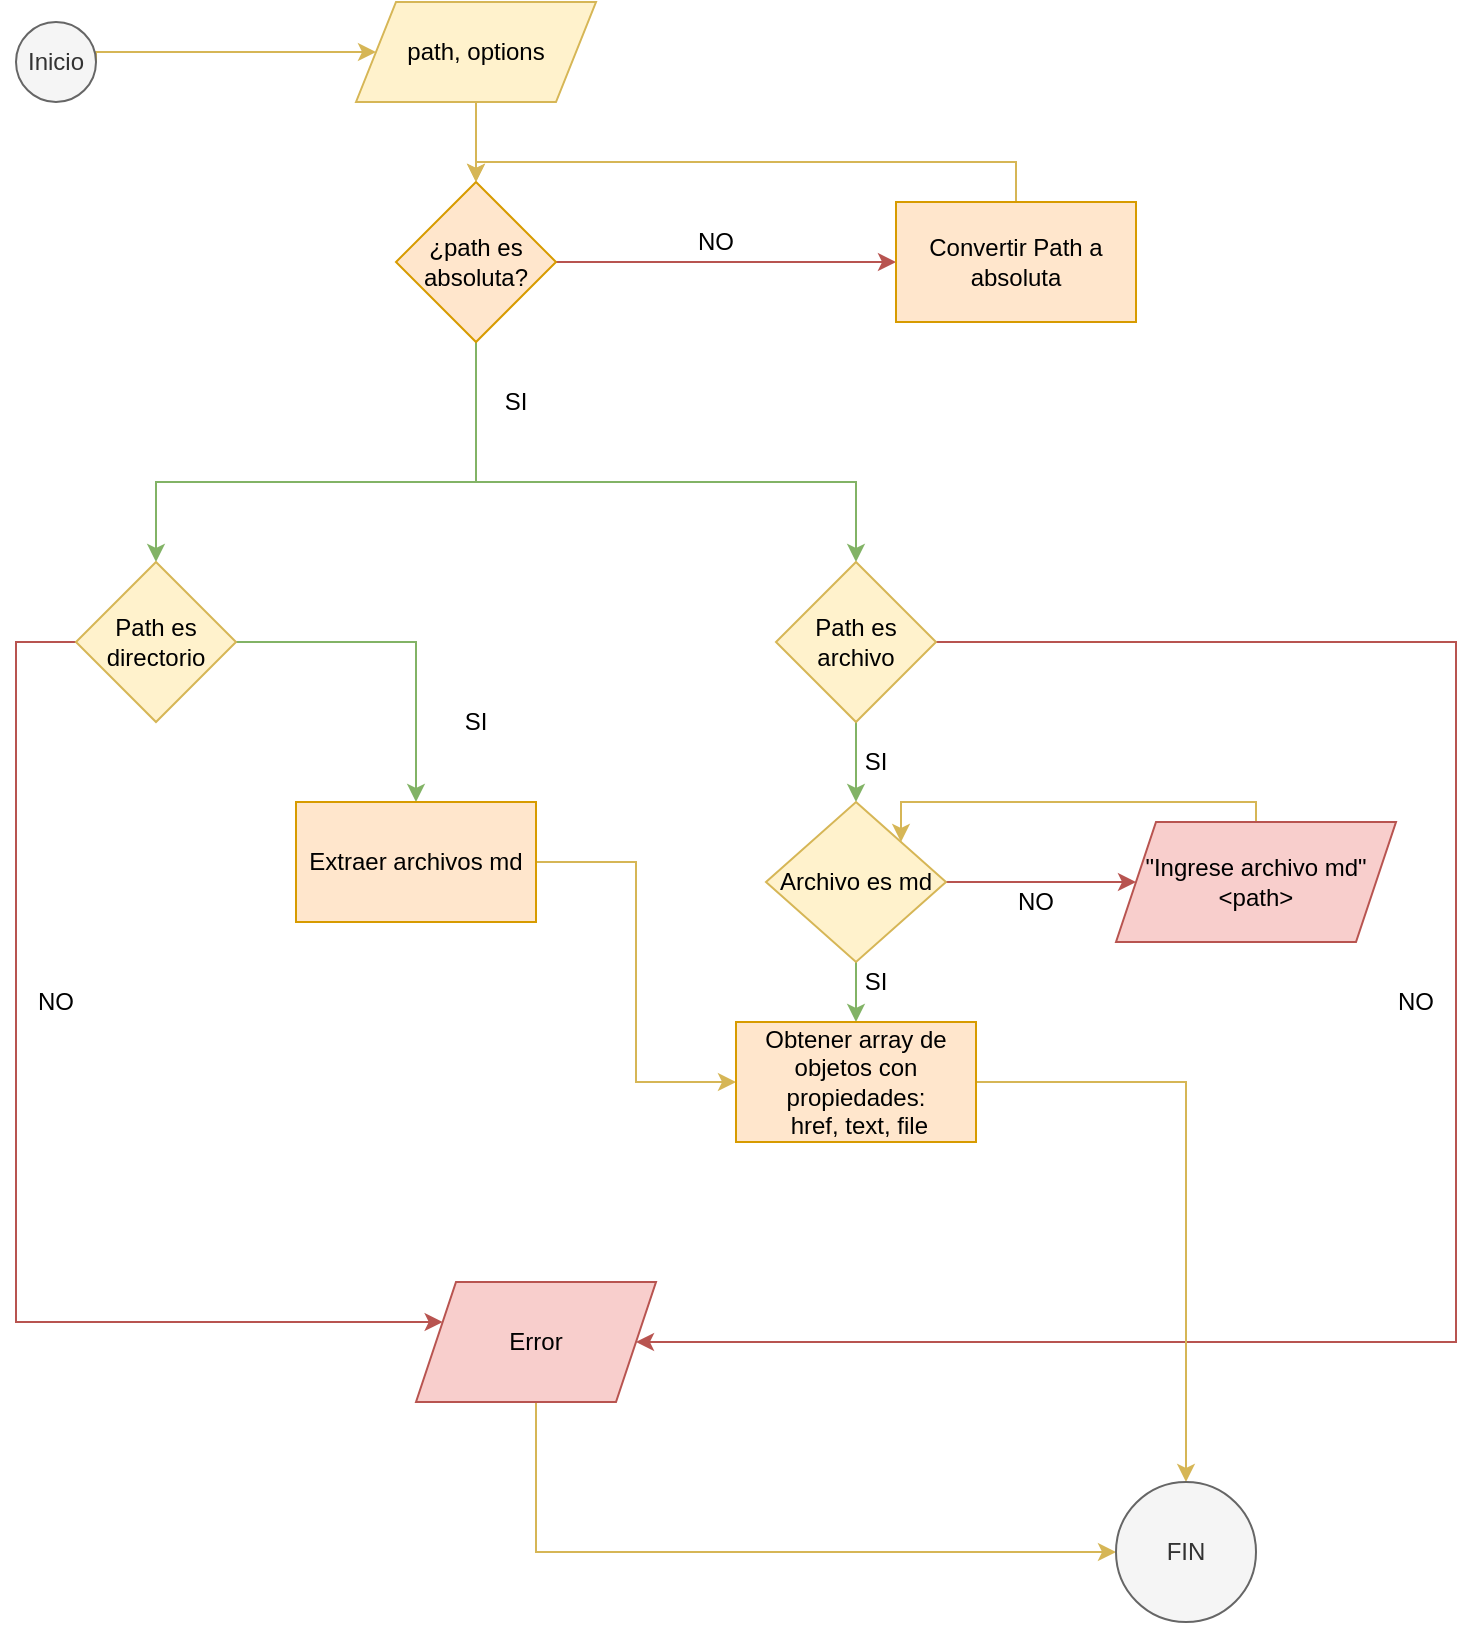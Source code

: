 <mxfile version="13.7.5" type="github">
  <diagram id="C5RBs43oDa-KdzZeNtuy" name="Page-1">
    <mxGraphModel dx="868" dy="492" grid="1" gridSize="10" guides="1" tooltips="1" connect="1" arrows="1" fold="1" page="1" pageScale="1" pageWidth="827" pageHeight="1169" math="0" shadow="0">
      <root>
        <mxCell id="WIyWlLk6GJQsqaUBKTNV-0" />
        <mxCell id="WIyWlLk6GJQsqaUBKTNV-1" parent="WIyWlLk6GJQsqaUBKTNV-0" />
        <mxCell id="SlMSiqB-69G4Y2Gz-R__-4" style="edgeStyle=orthogonalEdgeStyle;rounded=0;orthogonalLoop=1;jettySize=auto;html=1;entryX=0;entryY=0.5;entryDx=0;entryDy=0;exitX=1;exitY=0.5;exitDx=0;exitDy=0;fillColor=#fff2cc;strokeColor=#d6b656;" edge="1" parent="WIyWlLk6GJQsqaUBKTNV-1" source="SlMSiqB-69G4Y2Gz-R__-1" target="SlMSiqB-69G4Y2Gz-R__-3">
          <mxGeometry relative="1" as="geometry">
            <Array as="points">
              <mxPoint x="50" y="25" />
              <mxPoint x="100" y="25" />
            </Array>
          </mxGeometry>
        </mxCell>
        <mxCell id="SlMSiqB-69G4Y2Gz-R__-1" value="Inicio" style="ellipse;whiteSpace=wrap;html=1;aspect=fixed;fillColor=#f5f5f5;strokeColor=#666666;fontColor=#333333;" vertex="1" parent="WIyWlLk6GJQsqaUBKTNV-1">
          <mxGeometry x="10" y="10" width="40" height="40" as="geometry" />
        </mxCell>
        <mxCell id="SlMSiqB-69G4Y2Gz-R__-9" style="edgeStyle=orthogonalEdgeStyle;rounded=0;orthogonalLoop=1;jettySize=auto;html=1;entryX=0.5;entryY=0;entryDx=0;entryDy=0;fillColor=#fff2cc;strokeColor=#d6b656;" edge="1" parent="WIyWlLk6GJQsqaUBKTNV-1" source="SlMSiqB-69G4Y2Gz-R__-3" target="SlMSiqB-69G4Y2Gz-R__-5">
          <mxGeometry relative="1" as="geometry" />
        </mxCell>
        <mxCell id="SlMSiqB-69G4Y2Gz-R__-3" value="path, options" style="shape=parallelogram;perimeter=parallelogramPerimeter;whiteSpace=wrap;html=1;fixedSize=1;fillColor=#fff2cc;strokeColor=#d6b656;" vertex="1" parent="WIyWlLk6GJQsqaUBKTNV-1">
          <mxGeometry x="180" width="120" height="50" as="geometry" />
        </mxCell>
        <mxCell id="SlMSiqB-69G4Y2Gz-R__-8" style="edgeStyle=orthogonalEdgeStyle;rounded=0;orthogonalLoop=1;jettySize=auto;html=1;entryX=0;entryY=0.5;entryDx=0;entryDy=0;exitX=1;exitY=0.5;exitDx=0;exitDy=0;fillColor=#f8cecc;strokeColor=#b85450;" edge="1" parent="WIyWlLk6GJQsqaUBKTNV-1" source="SlMSiqB-69G4Y2Gz-R__-5" target="SlMSiqB-69G4Y2Gz-R__-7">
          <mxGeometry relative="1" as="geometry">
            <mxPoint x="390" y="190" as="targetPoint" />
            <Array as="points" />
          </mxGeometry>
        </mxCell>
        <mxCell id="SlMSiqB-69G4Y2Gz-R__-10" style="edgeStyle=orthogonalEdgeStyle;rounded=0;orthogonalLoop=1;jettySize=auto;html=1;entryX=0.5;entryY=0;entryDx=0;entryDy=0;fillColor=#d5e8d4;strokeColor=#82b366;" edge="1" parent="WIyWlLk6GJQsqaUBKTNV-1" source="SlMSiqB-69G4Y2Gz-R__-5" target="SlMSiqB-69G4Y2Gz-R__-22">
          <mxGeometry relative="1" as="geometry">
            <mxPoint x="180" y="280" as="targetPoint" />
            <Array as="points">
              <mxPoint x="240" y="240" />
              <mxPoint x="80" y="240" />
            </Array>
          </mxGeometry>
        </mxCell>
        <mxCell id="SlMSiqB-69G4Y2Gz-R__-25" style="edgeStyle=orthogonalEdgeStyle;rounded=0;orthogonalLoop=1;jettySize=auto;html=1;entryX=0.5;entryY=0;entryDx=0;entryDy=0;exitX=0.5;exitY=1;exitDx=0;exitDy=0;fillColor=#d5e8d4;strokeColor=#82b366;" edge="1" parent="WIyWlLk6GJQsqaUBKTNV-1" source="SlMSiqB-69G4Y2Gz-R__-5" target="SlMSiqB-69G4Y2Gz-R__-23">
          <mxGeometry relative="1" as="geometry">
            <mxPoint x="170" y="180" as="sourcePoint" />
            <Array as="points">
              <mxPoint x="240" y="240" />
              <mxPoint x="430" y="240" />
            </Array>
          </mxGeometry>
        </mxCell>
        <mxCell id="SlMSiqB-69G4Y2Gz-R__-5" value="¿path es absoluta?" style="rhombus;whiteSpace=wrap;html=1;fillColor=#ffe6cc;strokeColor=#d79b00;" vertex="1" parent="WIyWlLk6GJQsqaUBKTNV-1">
          <mxGeometry x="200" y="90" width="80" height="80" as="geometry" />
        </mxCell>
        <mxCell id="SlMSiqB-69G4Y2Gz-R__-17" style="edgeStyle=orthogonalEdgeStyle;rounded=0;orthogonalLoop=1;jettySize=auto;html=1;exitX=0.5;exitY=0;exitDx=0;exitDy=0;entryX=0.5;entryY=0;entryDx=0;entryDy=0;fillColor=#fff2cc;strokeColor=#d6b656;" edge="1" parent="WIyWlLk6GJQsqaUBKTNV-1" source="SlMSiqB-69G4Y2Gz-R__-7" target="SlMSiqB-69G4Y2Gz-R__-5">
          <mxGeometry relative="1" as="geometry">
            <Array as="points" />
          </mxGeometry>
        </mxCell>
        <mxCell id="SlMSiqB-69G4Y2Gz-R__-7" value="Convertir Path a absoluta" style="rounded=0;whiteSpace=wrap;html=1;fillColor=#ffe6cc;strokeColor=#d79b00;" vertex="1" parent="WIyWlLk6GJQsqaUBKTNV-1">
          <mxGeometry x="450" y="100" width="120" height="60" as="geometry" />
        </mxCell>
        <mxCell id="SlMSiqB-69G4Y2Gz-R__-12" value="SI" style="text;html=1;strokeColor=none;fillColor=none;align=center;verticalAlign=middle;whiteSpace=wrap;rounded=0;" vertex="1" parent="WIyWlLk6GJQsqaUBKTNV-1">
          <mxGeometry x="240" y="190" width="40" height="20" as="geometry" />
        </mxCell>
        <mxCell id="SlMSiqB-69G4Y2Gz-R__-15" value="NO" style="text;html=1;strokeColor=none;fillColor=none;align=center;verticalAlign=middle;whiteSpace=wrap;rounded=0;" vertex="1" parent="WIyWlLk6GJQsqaUBKTNV-1">
          <mxGeometry x="340" y="110" width="40" height="20" as="geometry" />
        </mxCell>
        <mxCell id="SlMSiqB-69G4Y2Gz-R__-26" style="edgeStyle=orthogonalEdgeStyle;rounded=0;orthogonalLoop=1;jettySize=auto;html=1;fillColor=#d5e8d4;strokeColor=#82b366;" edge="1" parent="WIyWlLk6GJQsqaUBKTNV-1" source="SlMSiqB-69G4Y2Gz-R__-22" target="SlMSiqB-69G4Y2Gz-R__-27">
          <mxGeometry relative="1" as="geometry">
            <mxPoint x="80" y="400" as="targetPoint" />
          </mxGeometry>
        </mxCell>
        <mxCell id="SlMSiqB-69G4Y2Gz-R__-45" style="edgeStyle=orthogonalEdgeStyle;rounded=0;orthogonalLoop=1;jettySize=auto;html=1;exitX=0;exitY=0.5;exitDx=0;exitDy=0;fillColor=#f8cecc;strokeColor=#b85450;" edge="1" parent="WIyWlLk6GJQsqaUBKTNV-1" source="SlMSiqB-69G4Y2Gz-R__-22" target="SlMSiqB-69G4Y2Gz-R__-44">
          <mxGeometry relative="1" as="geometry">
            <Array as="points">
              <mxPoint x="10" y="320" />
              <mxPoint x="10" y="660" />
            </Array>
          </mxGeometry>
        </mxCell>
        <mxCell id="SlMSiqB-69G4Y2Gz-R__-22" value="Path es directorio" style="rhombus;whiteSpace=wrap;html=1;fillColor=#fff2cc;strokeColor=#d6b656;" vertex="1" parent="WIyWlLk6GJQsqaUBKTNV-1">
          <mxGeometry x="40" y="280" width="80" height="80" as="geometry" />
        </mxCell>
        <mxCell id="SlMSiqB-69G4Y2Gz-R__-28" style="edgeStyle=orthogonalEdgeStyle;rounded=0;orthogonalLoop=1;jettySize=auto;html=1;entryX=0.5;entryY=0;entryDx=0;entryDy=0;fillColor=#d5e8d4;strokeColor=#82b366;" edge="1" parent="WIyWlLk6GJQsqaUBKTNV-1" source="SlMSiqB-69G4Y2Gz-R__-23" target="SlMSiqB-69G4Y2Gz-R__-31">
          <mxGeometry relative="1" as="geometry">
            <mxPoint x="430" y="400" as="targetPoint" />
          </mxGeometry>
        </mxCell>
        <mxCell id="SlMSiqB-69G4Y2Gz-R__-49" style="edgeStyle=orthogonalEdgeStyle;rounded=0;orthogonalLoop=1;jettySize=auto;html=1;entryX=1;entryY=0.5;entryDx=0;entryDy=0;fillColor=#f8cecc;strokeColor=#b85450;" edge="1" parent="WIyWlLk6GJQsqaUBKTNV-1" source="SlMSiqB-69G4Y2Gz-R__-23" target="SlMSiqB-69G4Y2Gz-R__-44">
          <mxGeometry relative="1" as="geometry">
            <Array as="points">
              <mxPoint x="730" y="320" />
              <mxPoint x="730" y="670" />
            </Array>
          </mxGeometry>
        </mxCell>
        <mxCell id="SlMSiqB-69G4Y2Gz-R__-23" value="Path es archivo" style="rhombus;whiteSpace=wrap;html=1;fillColor=#fff2cc;strokeColor=#d6b656;" vertex="1" parent="WIyWlLk6GJQsqaUBKTNV-1">
          <mxGeometry x="390" y="280" width="80" height="80" as="geometry" />
        </mxCell>
        <mxCell id="SlMSiqB-69G4Y2Gz-R__-38" style="edgeStyle=orthogonalEdgeStyle;rounded=0;orthogonalLoop=1;jettySize=auto;html=1;entryX=0;entryY=0.5;entryDx=0;entryDy=0;fillColor=#fff2cc;strokeColor=#d6b656;" edge="1" parent="WIyWlLk6GJQsqaUBKTNV-1" source="SlMSiqB-69G4Y2Gz-R__-27" target="SlMSiqB-69G4Y2Gz-R__-33">
          <mxGeometry relative="1" as="geometry" />
        </mxCell>
        <mxCell id="SlMSiqB-69G4Y2Gz-R__-27" value="Extraer archivos md" style="rounded=0;whiteSpace=wrap;html=1;fillColor=#ffe6cc;strokeColor=#d79b00;" vertex="1" parent="WIyWlLk6GJQsqaUBKTNV-1">
          <mxGeometry x="150" y="400" width="120" height="60" as="geometry" />
        </mxCell>
        <mxCell id="SlMSiqB-69G4Y2Gz-R__-34" style="edgeStyle=orthogonalEdgeStyle;rounded=0;orthogonalLoop=1;jettySize=auto;html=1;fillColor=#d5e8d4;strokeColor=#82b366;" edge="1" parent="WIyWlLk6GJQsqaUBKTNV-1" source="SlMSiqB-69G4Y2Gz-R__-31" target="SlMSiqB-69G4Y2Gz-R__-33">
          <mxGeometry relative="1" as="geometry" />
        </mxCell>
        <mxCell id="SlMSiqB-69G4Y2Gz-R__-39" style="edgeStyle=orthogonalEdgeStyle;rounded=0;orthogonalLoop=1;jettySize=auto;html=1;fillColor=#f8cecc;strokeColor=#b85450;" edge="1" parent="WIyWlLk6GJQsqaUBKTNV-1" source="SlMSiqB-69G4Y2Gz-R__-31" target="SlMSiqB-69G4Y2Gz-R__-40">
          <mxGeometry relative="1" as="geometry">
            <mxPoint x="550" y="430" as="targetPoint" />
          </mxGeometry>
        </mxCell>
        <mxCell id="SlMSiqB-69G4Y2Gz-R__-31" value="Archivo es md" style="rhombus;whiteSpace=wrap;html=1;fillColor=#fff2cc;strokeColor=#d6b656;" vertex="1" parent="WIyWlLk6GJQsqaUBKTNV-1">
          <mxGeometry x="385" y="400" width="90" height="80" as="geometry" />
        </mxCell>
        <mxCell id="SlMSiqB-69G4Y2Gz-R__-54" style="edgeStyle=orthogonalEdgeStyle;rounded=0;orthogonalLoop=1;jettySize=auto;html=1;fillColor=#fff2cc;strokeColor=#d6b656;" edge="1" parent="WIyWlLk6GJQsqaUBKTNV-1" source="SlMSiqB-69G4Y2Gz-R__-33" target="SlMSiqB-69G4Y2Gz-R__-52">
          <mxGeometry relative="1" as="geometry" />
        </mxCell>
        <mxCell id="SlMSiqB-69G4Y2Gz-R__-33" value="Obtener array de objetos con propiedades:&lt;br&gt;&amp;nbsp;href, text, file" style="rounded=0;whiteSpace=wrap;html=1;fillColor=#ffe6cc;strokeColor=#d79b00;" vertex="1" parent="WIyWlLk6GJQsqaUBKTNV-1">
          <mxGeometry x="370" y="510" width="120" height="60" as="geometry" />
        </mxCell>
        <mxCell id="SlMSiqB-69G4Y2Gz-R__-35" value="SI" style="text;html=1;strokeColor=none;fillColor=none;align=center;verticalAlign=middle;whiteSpace=wrap;rounded=0;" vertex="1" parent="WIyWlLk6GJQsqaUBKTNV-1">
          <mxGeometry x="220" y="350" width="40" height="20" as="geometry" />
        </mxCell>
        <mxCell id="SlMSiqB-69G4Y2Gz-R__-36" value="SI" style="text;html=1;strokeColor=none;fillColor=none;align=center;verticalAlign=middle;whiteSpace=wrap;rounded=0;" vertex="1" parent="WIyWlLk6GJQsqaUBKTNV-1">
          <mxGeometry x="420" y="370" width="40" height="20" as="geometry" />
        </mxCell>
        <mxCell id="SlMSiqB-69G4Y2Gz-R__-37" value="SI" style="text;html=1;strokeColor=none;fillColor=none;align=center;verticalAlign=middle;whiteSpace=wrap;rounded=0;" vertex="1" parent="WIyWlLk6GJQsqaUBKTNV-1">
          <mxGeometry x="420" y="480" width="40" height="20" as="geometry" />
        </mxCell>
        <mxCell id="SlMSiqB-69G4Y2Gz-R__-41" style="edgeStyle=orthogonalEdgeStyle;rounded=0;orthogonalLoop=1;jettySize=auto;html=1;entryX=1;entryY=0;entryDx=0;entryDy=0;exitX=0.5;exitY=0;exitDx=0;exitDy=0;fillColor=#fff2cc;strokeColor=#d6b656;" edge="1" parent="WIyWlLk6GJQsqaUBKTNV-1" source="SlMSiqB-69G4Y2Gz-R__-40" target="SlMSiqB-69G4Y2Gz-R__-31">
          <mxGeometry relative="1" as="geometry">
            <mxPoint x="570" y="320" as="targetPoint" />
            <Array as="points">
              <mxPoint x="630" y="400" />
              <mxPoint x="453" y="400" />
            </Array>
          </mxGeometry>
        </mxCell>
        <mxCell id="SlMSiqB-69G4Y2Gz-R__-40" value="&quot;Ingrese archivo md&quot;&lt;br&gt;&amp;lt;path&amp;gt;" style="shape=parallelogram;perimeter=parallelogramPerimeter;whiteSpace=wrap;html=1;fixedSize=1;fillColor=#f8cecc;strokeColor=#b85450;" vertex="1" parent="WIyWlLk6GJQsqaUBKTNV-1">
          <mxGeometry x="560" y="410" width="140" height="60" as="geometry" />
        </mxCell>
        <mxCell id="SlMSiqB-69G4Y2Gz-R__-42" value="NO" style="text;html=1;strokeColor=none;fillColor=none;align=center;verticalAlign=middle;whiteSpace=wrap;rounded=0;" vertex="1" parent="WIyWlLk6GJQsqaUBKTNV-1">
          <mxGeometry x="500" y="440" width="40" height="20" as="geometry" />
        </mxCell>
        <mxCell id="SlMSiqB-69G4Y2Gz-R__-55" style="edgeStyle=orthogonalEdgeStyle;rounded=0;orthogonalLoop=1;jettySize=auto;html=1;fillColor=#fff2cc;strokeColor=#d6b656;" edge="1" parent="WIyWlLk6GJQsqaUBKTNV-1" source="SlMSiqB-69G4Y2Gz-R__-44" target="SlMSiqB-69G4Y2Gz-R__-52">
          <mxGeometry relative="1" as="geometry">
            <Array as="points">
              <mxPoint x="270" y="775" />
            </Array>
          </mxGeometry>
        </mxCell>
        <mxCell id="SlMSiqB-69G4Y2Gz-R__-44" value="Error" style="shape=parallelogram;perimeter=parallelogramPerimeter;whiteSpace=wrap;html=1;fixedSize=1;fillColor=#f8cecc;strokeColor=#b85450;" vertex="1" parent="WIyWlLk6GJQsqaUBKTNV-1">
          <mxGeometry x="210" y="640" width="120" height="60" as="geometry" />
        </mxCell>
        <mxCell id="SlMSiqB-69G4Y2Gz-R__-50" value="NO" style="text;html=1;strokeColor=none;fillColor=none;align=center;verticalAlign=middle;whiteSpace=wrap;rounded=0;" vertex="1" parent="WIyWlLk6GJQsqaUBKTNV-1">
          <mxGeometry x="10" y="490" width="40" height="20" as="geometry" />
        </mxCell>
        <mxCell id="SlMSiqB-69G4Y2Gz-R__-51" value="NO" style="text;html=1;strokeColor=none;fillColor=none;align=center;verticalAlign=middle;whiteSpace=wrap;rounded=0;" vertex="1" parent="WIyWlLk6GJQsqaUBKTNV-1">
          <mxGeometry x="690" y="490" width="40" height="20" as="geometry" />
        </mxCell>
        <mxCell id="SlMSiqB-69G4Y2Gz-R__-52" value="FIN" style="ellipse;whiteSpace=wrap;html=1;aspect=fixed;fillColor=#f5f5f5;strokeColor=#666666;fontColor=#333333;" vertex="1" parent="WIyWlLk6GJQsqaUBKTNV-1">
          <mxGeometry x="560" y="740" width="70" height="70" as="geometry" />
        </mxCell>
      </root>
    </mxGraphModel>
  </diagram>
</mxfile>
